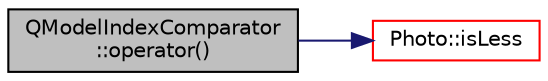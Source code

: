 digraph "QModelIndexComparator::operator()"
{
 // LATEX_PDF_SIZE
  edge [fontname="Helvetica",fontsize="10",labelfontname="Helvetica",labelfontsize="10"];
  node [fontname="Helvetica",fontsize="10",shape=record];
  rankdir="LR";
  Node1 [label="QModelIndexComparator\l::operator()",height=0.2,width=0.4,color="black", fillcolor="grey75", style="filled", fontcolor="black",tooltip=" "];
  Node1 -> Node2 [color="midnightblue",fontsize="10",style="solid",fontname="Helvetica"];
  Node2 [label="Photo::isLess",height=0.2,width=0.4,color="red", fillcolor="white", style="filled",URL="$namespace_photo.html#acfa4c22bb2d186512596cbe74c290e7a",tooltip=" "];
}
